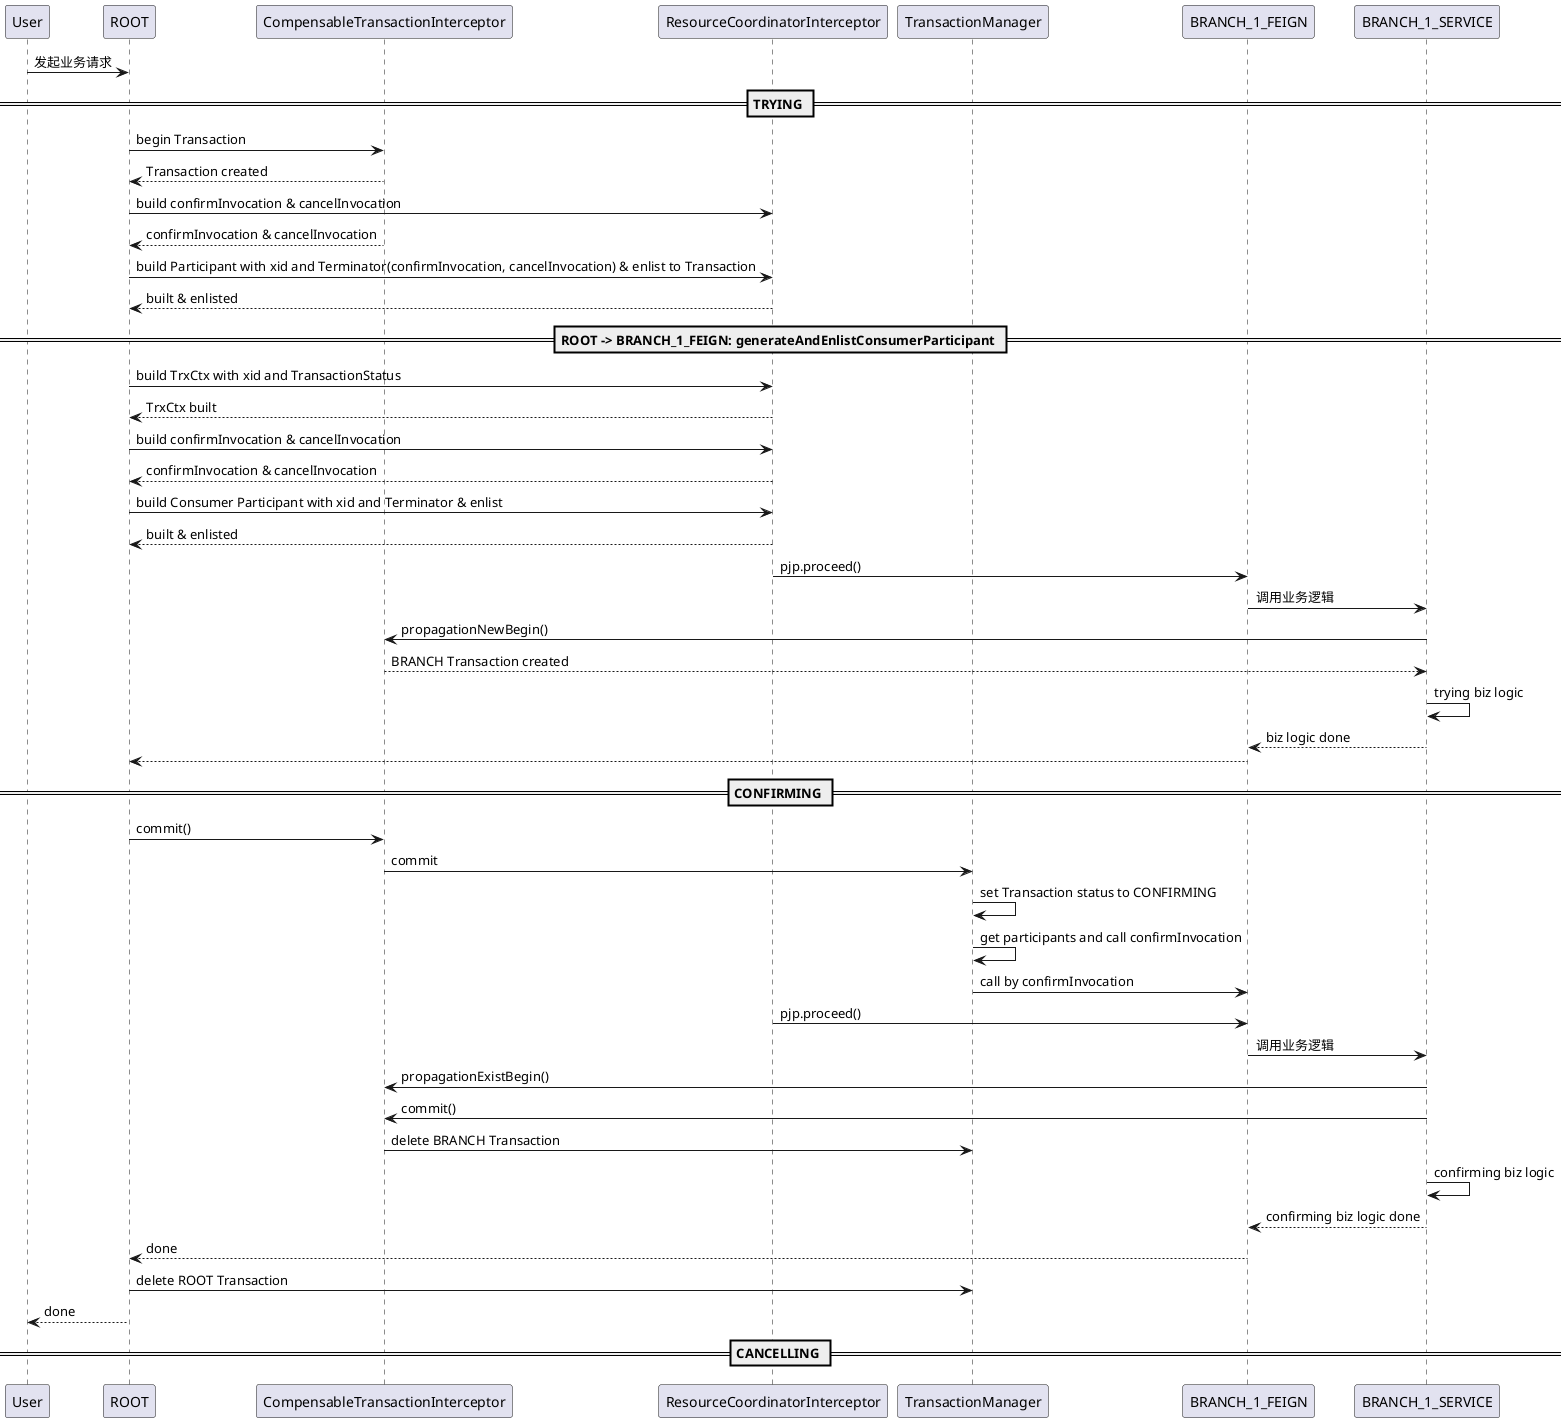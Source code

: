 @startuml
'https://plantuml.com/sequence-diagram
participant User
participant ROOT
participant CompensableTransactionInterceptor as COMP_IPTR
participant ResourceCoordinatorInterceptor as RC_ITPR
participant TransactionManager as TrxManager
participant BRANCH_1_FEIGN
participant BRANCH_1_SERVICE

User -> ROOT: 发起业务请求

== TRYING ==
ROOT -> COMP_IPTR: begin Transaction
ROOT <-- COMP_IPTR: Transaction created
ROOT -> RC_ITPR: build confirmInvocation & cancelInvocation
ROOT <-- COMP_IPTR: confirmInvocation & cancelInvocation
ROOT -> RC_ITPR: build Participant with xid and Terminator(confirmInvocation, cancelInvocation) & enlist to Transaction
ROOT <-- RC_ITPR: built & enlisted

== ROOT -> BRANCH_1_FEIGN: generateAndEnlistConsumerParticipant ==
ROOT -> RC_ITPR: build TrxCtx with xid and TransactionStatus
ROOT <-- RC_ITPR: TrxCtx built
ROOT -> RC_ITPR: build confirmInvocation & cancelInvocation
ROOT <-- RC_ITPR: confirmInvocation & cancelInvocation
ROOT -> RC_ITPR: build Consumer Participant with xid and Terminator & enlist
ROOT <-- RC_ITPR: built & enlisted

' 此时 BRANCH_1_FEIGN 应该是 MethodType.NORMAL，所以不会被 TccCompensableAspect 拦截
BRANCH_1_FEIGN <- RC_ITPR: pjp.proceed()
BRANCH_1_FEIGN -> BRANCH_1_SERVICE: 调用业务逻辑

' 此时 BRANCH_1_SERVICE 是 MethodType.PROVIDER, providerMethodProceed
BRANCH_1_SERVICE -> COMP_IPTR: propagationNewBegin()
BRANCH_1_SERVICE <-- COMP_IPTR: BRANCH Transaction created
BRANCH_1_SERVICE -> BRANCH_1_SERVICE: trying biz logic
BRANCH_1_SERVICE --> BRANCH_1_FEIGN: biz logic done

BRANCH_1_FEIGN --> ROOT:


== CONFIRMING ==
ROOT -> COMP_IPTR: commit()
COMP_IPTR -> TrxManager: commit
TrxManager -> TrxManager: set Transaction status to CONFIRMING
TrxManager -> TrxManager: get participants and call confirmInvocation

' 此时 BRANCH_1_FEIGN 是 NORMAL
TrxManager -> BRANCH_1_FEIGN: call by confirmInvocation
BRANCH_1_FEIGN <- RC_ITPR: pjp.proceed()
BRANCH_1_FEIGN -> BRANCH_1_SERVICE: 调用业务逻辑

BRANCH_1_SERVICE -> COMP_IPTR: propagationExistBegin()
BRANCH_1_SERVICE -> COMP_IPTR: commit()
COMP_IPTR -> TrxManager: delete BRANCH Transaction
BRANCH_1_SERVICE -> BRANCH_1_SERVICE: confirming biz logic
BRANCH_1_SERVICE --> BRANCH_1_FEIGN: confirming biz logic done
BRANCH_1_FEIGN --> ROOT: done

ROOT -> TrxManager: delete ROOT Transaction
ROOT --> User: done

== CANCELLING ==

@enduml